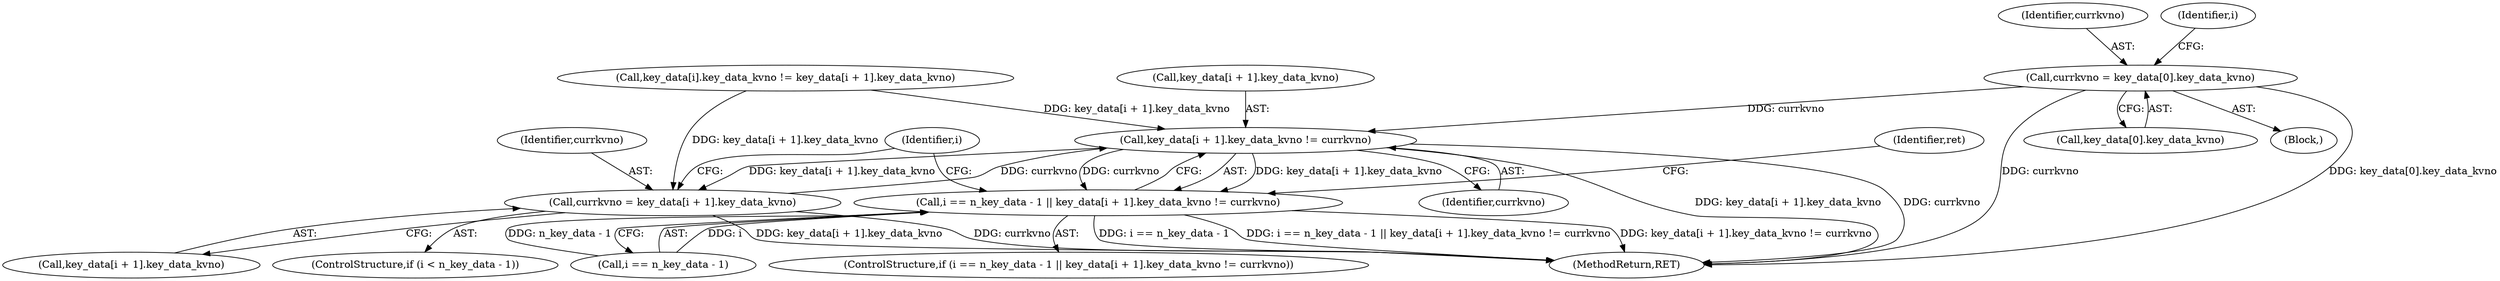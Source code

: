 digraph "0_krb5_04038bf3633c4b909b5ded3072dc88c8c419bf16@array" {
"1000269" [label="(Call,currkvno = key_data[0].key_data_kvno)"];
"1000290" [label="(Call,key_data[i + 1].key_data_kvno != currkvno)"];
"1000284" [label="(Call,i == n_key_data - 1 || key_data[i + 1].key_data_kvno != currkvno)"];
"1000368" [label="(Call,currkvno = key_data[i + 1].key_data_kvno)"];
"1000285" [label="(Call,i == n_key_data - 1)"];
"1000298" [label="(Identifier,currkvno)"];
"1000271" [label="(Call,key_data[0].key_data_kvno)"];
"1000265" [label="(Block,)"];
"1000290" [label="(Call,key_data[i + 1].key_data_kvno != currkvno)"];
"1000370" [label="(Call,key_data[i + 1].key_data_kvno)"];
"1000269" [label="(Call,currkvno = key_data[0].key_data_kvno)"];
"1000270" [label="(Identifier,currkvno)"];
"1000277" [label="(Identifier,i)"];
"1000283" [label="(ControlStructure,if (i == n_key_data - 1 || key_data[i + 1].key_data_kvno != currkvno))"];
"1000369" [label="(Identifier,currkvno)"];
"1000284" [label="(Call,i == n_key_data - 1 || key_data[i + 1].key_data_kvno != currkvno)"];
"1000368" [label="(Call,currkvno = key_data[i + 1].key_data_kvno)"];
"1000222" [label="(Call,key_data[i].key_data_kvno != key_data[i + 1].key_data_kvno)"];
"1000362" [label="(ControlStructure,if (i < n_key_data - 1))"];
"1000302" [label="(Identifier,ret)"];
"1000291" [label="(Call,key_data[i + 1].key_data_kvno)"];
"1000280" [label="(Identifier,i)"];
"1000417" [label="(MethodReturn,RET)"];
"1000269" -> "1000265"  [label="AST: "];
"1000269" -> "1000271"  [label="CFG: "];
"1000270" -> "1000269"  [label="AST: "];
"1000271" -> "1000269"  [label="AST: "];
"1000277" -> "1000269"  [label="CFG: "];
"1000269" -> "1000417"  [label="DDG: currkvno"];
"1000269" -> "1000417"  [label="DDG: key_data[0].key_data_kvno"];
"1000269" -> "1000290"  [label="DDG: currkvno"];
"1000290" -> "1000284"  [label="AST: "];
"1000290" -> "1000298"  [label="CFG: "];
"1000291" -> "1000290"  [label="AST: "];
"1000298" -> "1000290"  [label="AST: "];
"1000284" -> "1000290"  [label="CFG: "];
"1000290" -> "1000417"  [label="DDG: currkvno"];
"1000290" -> "1000417"  [label="DDG: key_data[i + 1].key_data_kvno"];
"1000290" -> "1000284"  [label="DDG: key_data[i + 1].key_data_kvno"];
"1000290" -> "1000284"  [label="DDG: currkvno"];
"1000222" -> "1000290"  [label="DDG: key_data[i + 1].key_data_kvno"];
"1000368" -> "1000290"  [label="DDG: currkvno"];
"1000290" -> "1000368"  [label="DDG: key_data[i + 1].key_data_kvno"];
"1000284" -> "1000283"  [label="AST: "];
"1000284" -> "1000285"  [label="CFG: "];
"1000285" -> "1000284"  [label="AST: "];
"1000302" -> "1000284"  [label="CFG: "];
"1000280" -> "1000284"  [label="CFG: "];
"1000284" -> "1000417"  [label="DDG: i == n_key_data - 1"];
"1000284" -> "1000417"  [label="DDG: i == n_key_data - 1 || key_data[i + 1].key_data_kvno != currkvno"];
"1000284" -> "1000417"  [label="DDG: key_data[i + 1].key_data_kvno != currkvno"];
"1000285" -> "1000284"  [label="DDG: i"];
"1000285" -> "1000284"  [label="DDG: n_key_data - 1"];
"1000368" -> "1000362"  [label="AST: "];
"1000368" -> "1000370"  [label="CFG: "];
"1000369" -> "1000368"  [label="AST: "];
"1000370" -> "1000368"  [label="AST: "];
"1000280" -> "1000368"  [label="CFG: "];
"1000368" -> "1000417"  [label="DDG: currkvno"];
"1000368" -> "1000417"  [label="DDG: key_data[i + 1].key_data_kvno"];
"1000222" -> "1000368"  [label="DDG: key_data[i + 1].key_data_kvno"];
}

